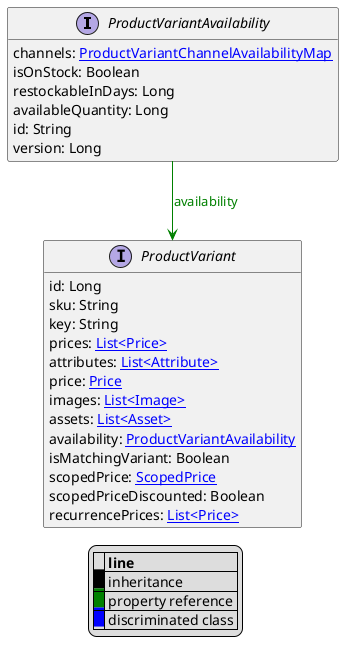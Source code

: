 @startuml

hide empty fields
hide empty methods
legend
|= |= line |
|<back:black>   </back>| inheritance |
|<back:green>   </back>| property reference |
|<back:blue>   </back>| discriminated class |
endlegend
interface ProductVariantAvailability [[ProductVariantAvailability.svg]]  {
    channels: [[ProductVariantChannelAvailabilityMap.svg ProductVariantChannelAvailabilityMap]]
    isOnStock: Boolean
    restockableInDays: Long
    availableQuantity: Long
    id: String
    version: Long
}



interface ProductVariant [[ProductVariant.svg]]  {
    id: Long
    sku: String
    key: String
    prices: [[Price.svg List<Price>]]
    attributes: [[Attribute.svg List<Attribute>]]
    price: [[Price.svg Price]]
    images: [[Image.svg List<Image>]]
    assets: [[Asset.svg List<Asset>]]
    availability: [[ProductVariantAvailability.svg ProductVariantAvailability]]
    isMatchingVariant: Boolean
    scopedPrice: [[ScopedPrice.svg ScopedPrice]]
    scopedPriceDiscounted: Boolean
    recurrencePrices: [[Price.svg List<Price>]]
}

ProductVariantAvailability --> ProductVariant #green;text:green : "availability"
@enduml
